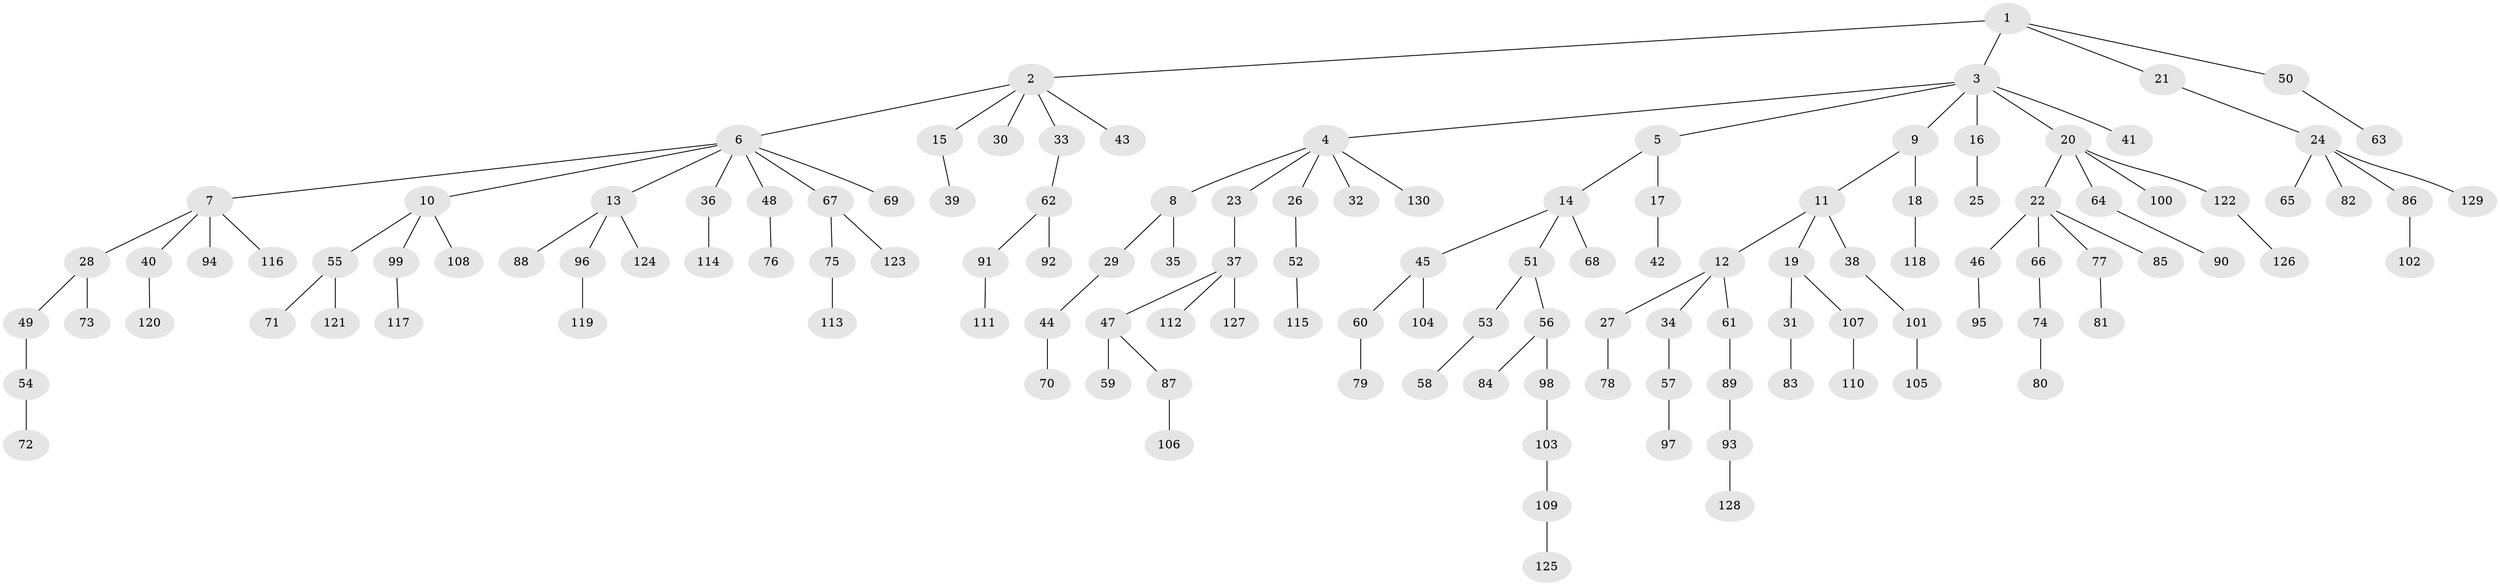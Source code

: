// Generated by graph-tools (version 1.1) at 2025/02/03/09/25 03:02:18]
// undirected, 130 vertices, 129 edges
graph export_dot {
graph [start="1"]
  node [color=gray90,style=filled];
  1;
  2;
  3;
  4;
  5;
  6;
  7;
  8;
  9;
  10;
  11;
  12;
  13;
  14;
  15;
  16;
  17;
  18;
  19;
  20;
  21;
  22;
  23;
  24;
  25;
  26;
  27;
  28;
  29;
  30;
  31;
  32;
  33;
  34;
  35;
  36;
  37;
  38;
  39;
  40;
  41;
  42;
  43;
  44;
  45;
  46;
  47;
  48;
  49;
  50;
  51;
  52;
  53;
  54;
  55;
  56;
  57;
  58;
  59;
  60;
  61;
  62;
  63;
  64;
  65;
  66;
  67;
  68;
  69;
  70;
  71;
  72;
  73;
  74;
  75;
  76;
  77;
  78;
  79;
  80;
  81;
  82;
  83;
  84;
  85;
  86;
  87;
  88;
  89;
  90;
  91;
  92;
  93;
  94;
  95;
  96;
  97;
  98;
  99;
  100;
  101;
  102;
  103;
  104;
  105;
  106;
  107;
  108;
  109;
  110;
  111;
  112;
  113;
  114;
  115;
  116;
  117;
  118;
  119;
  120;
  121;
  122;
  123;
  124;
  125;
  126;
  127;
  128;
  129;
  130;
  1 -- 2;
  1 -- 3;
  1 -- 21;
  1 -- 50;
  2 -- 6;
  2 -- 15;
  2 -- 30;
  2 -- 33;
  2 -- 43;
  3 -- 4;
  3 -- 5;
  3 -- 9;
  3 -- 16;
  3 -- 20;
  3 -- 41;
  4 -- 8;
  4 -- 23;
  4 -- 26;
  4 -- 32;
  4 -- 130;
  5 -- 14;
  5 -- 17;
  6 -- 7;
  6 -- 10;
  6 -- 13;
  6 -- 36;
  6 -- 48;
  6 -- 67;
  6 -- 69;
  7 -- 28;
  7 -- 40;
  7 -- 94;
  7 -- 116;
  8 -- 29;
  8 -- 35;
  9 -- 11;
  9 -- 18;
  10 -- 55;
  10 -- 99;
  10 -- 108;
  11 -- 12;
  11 -- 19;
  11 -- 38;
  12 -- 27;
  12 -- 34;
  12 -- 61;
  13 -- 88;
  13 -- 96;
  13 -- 124;
  14 -- 45;
  14 -- 51;
  14 -- 68;
  15 -- 39;
  16 -- 25;
  17 -- 42;
  18 -- 118;
  19 -- 31;
  19 -- 107;
  20 -- 22;
  20 -- 64;
  20 -- 100;
  20 -- 122;
  21 -- 24;
  22 -- 46;
  22 -- 66;
  22 -- 77;
  22 -- 85;
  23 -- 37;
  24 -- 65;
  24 -- 82;
  24 -- 86;
  24 -- 129;
  26 -- 52;
  27 -- 78;
  28 -- 49;
  28 -- 73;
  29 -- 44;
  31 -- 83;
  33 -- 62;
  34 -- 57;
  36 -- 114;
  37 -- 47;
  37 -- 112;
  37 -- 127;
  38 -- 101;
  40 -- 120;
  44 -- 70;
  45 -- 60;
  45 -- 104;
  46 -- 95;
  47 -- 59;
  47 -- 87;
  48 -- 76;
  49 -- 54;
  50 -- 63;
  51 -- 53;
  51 -- 56;
  52 -- 115;
  53 -- 58;
  54 -- 72;
  55 -- 71;
  55 -- 121;
  56 -- 84;
  56 -- 98;
  57 -- 97;
  60 -- 79;
  61 -- 89;
  62 -- 91;
  62 -- 92;
  64 -- 90;
  66 -- 74;
  67 -- 75;
  67 -- 123;
  74 -- 80;
  75 -- 113;
  77 -- 81;
  86 -- 102;
  87 -- 106;
  89 -- 93;
  91 -- 111;
  93 -- 128;
  96 -- 119;
  98 -- 103;
  99 -- 117;
  101 -- 105;
  103 -- 109;
  107 -- 110;
  109 -- 125;
  122 -- 126;
}
